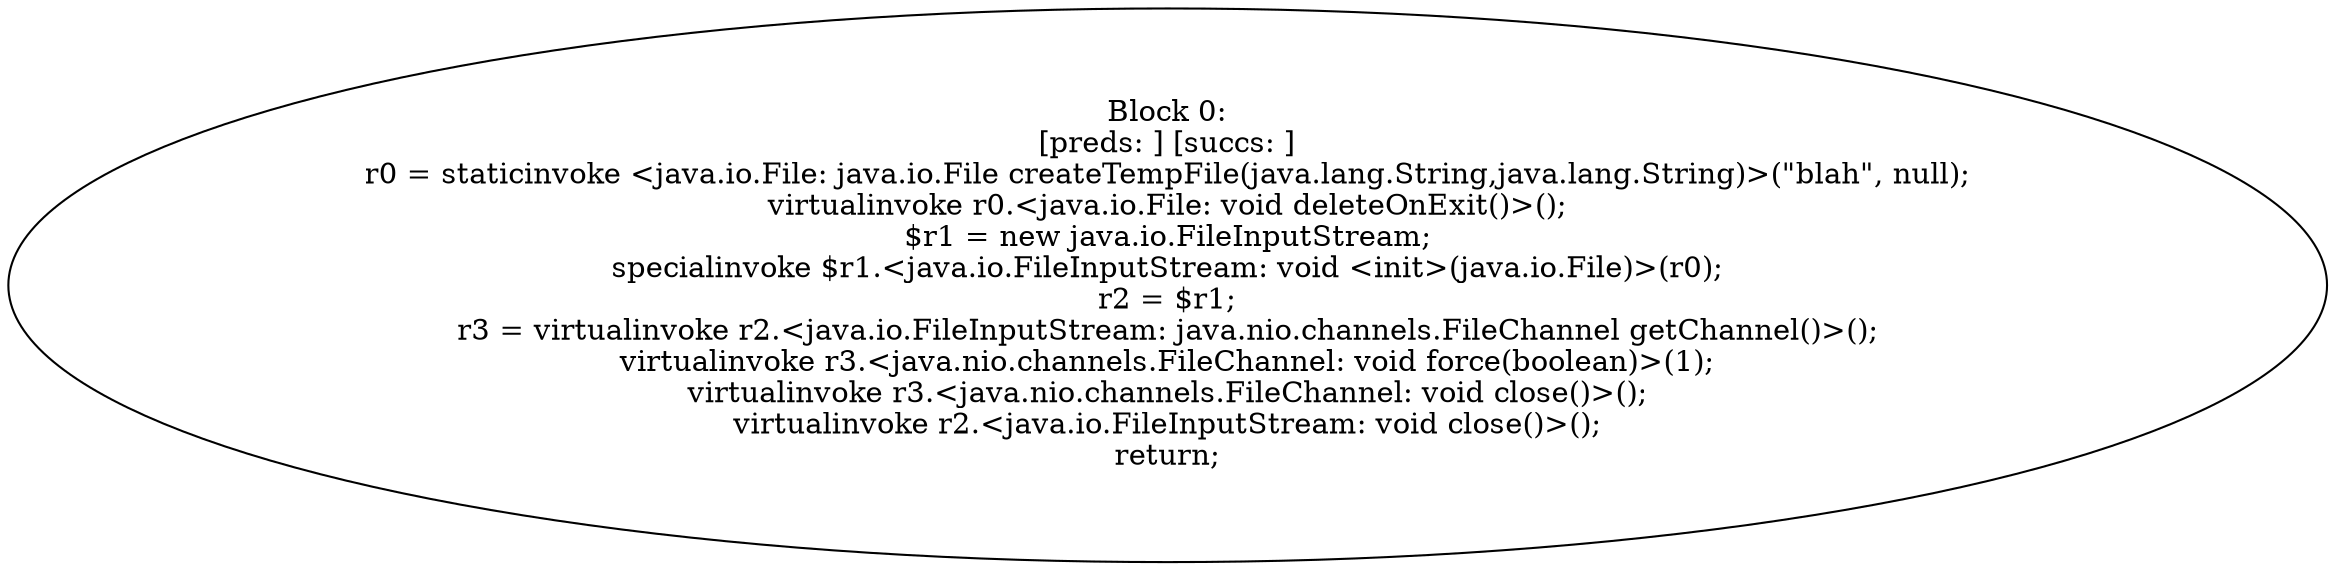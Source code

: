 digraph "unitGraph" {
    "Block 0:
[preds: ] [succs: ]
r0 = staticinvoke <java.io.File: java.io.File createTempFile(java.lang.String,java.lang.String)>(\"blah\", null);
virtualinvoke r0.<java.io.File: void deleteOnExit()>();
$r1 = new java.io.FileInputStream;
specialinvoke $r1.<java.io.FileInputStream: void <init>(java.io.File)>(r0);
r2 = $r1;
r3 = virtualinvoke r2.<java.io.FileInputStream: java.nio.channels.FileChannel getChannel()>();
virtualinvoke r3.<java.nio.channels.FileChannel: void force(boolean)>(1);
virtualinvoke r3.<java.nio.channels.FileChannel: void close()>();
virtualinvoke r2.<java.io.FileInputStream: void close()>();
return;
"
}
